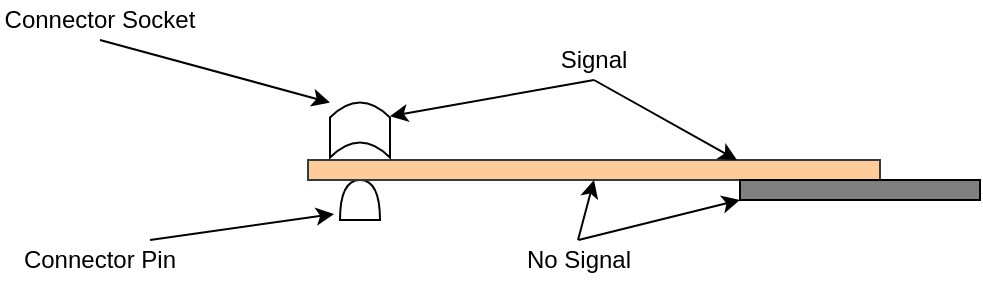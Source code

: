 <mxfile version="13.9.9" type="device"><diagram id="V__qYMXJIbYXR5lQu6gJ" name="Page-1"><mxGraphModel dx="946" dy="619" grid="1" gridSize="10" guides="1" tooltips="1" connect="1" arrows="1" fold="1" page="1" pageScale="1" pageWidth="827" pageHeight="1169" math="0" shadow="0"><root><mxCell id="0"/><mxCell id="1" parent="0"/><mxCell id="GUiUeIHkSHLnvCdxbpq_-1" value="" style="shape=or;whiteSpace=wrap;html=1;rotation=-90;" vertex="1" parent="1"><mxGeometry x="370" y="290" width="20" height="20" as="geometry"/></mxCell><mxCell id="GUiUeIHkSHLnvCdxbpq_-2" value="" style="shape=parallelogram;perimeter=parallelogramPerimeter;whiteSpace=wrap;html=1;fixedSize=1;size=-4;fillColor=#ffcc99;strokeColor=#36393d;" vertex="1" parent="1"><mxGeometry x="354" y="280" width="286" height="10" as="geometry"/></mxCell><mxCell id="GUiUeIHkSHLnvCdxbpq_-3" value="" style="rounded=0;whiteSpace=wrap;html=1;fillColor=#808080;" vertex="1" parent="1"><mxGeometry x="570" y="290" width="120" height="10" as="geometry"/></mxCell><mxCell id="GUiUeIHkSHLnvCdxbpq_-5" value="" style="shape=dataStorage;whiteSpace=wrap;html=1;fixedSize=1;rotation=90;size=7.5;" vertex="1" parent="1"><mxGeometry x="366.25" y="250" width="27.5" height="30" as="geometry"/></mxCell><mxCell id="GUiUeIHkSHLnvCdxbpq_-6" value="Signal" style="text;html=1;strokeColor=none;fillColor=none;align=center;verticalAlign=middle;whiteSpace=wrap;rounded=0;" vertex="1" parent="1"><mxGeometry x="477" y="220" width="40" height="20" as="geometry"/></mxCell><mxCell id="GUiUeIHkSHLnvCdxbpq_-7" value="" style="endArrow=classic;html=1;exitX=0.5;exitY=1;exitDx=0;exitDy=0;entryX=0.25;entryY=0;entryDx=0;entryDy=0;" edge="1" parent="1" source="GUiUeIHkSHLnvCdxbpq_-6" target="GUiUeIHkSHLnvCdxbpq_-5"><mxGeometry width="50" height="50" relative="1" as="geometry"><mxPoint x="390" y="340" as="sourcePoint"/><mxPoint x="440" y="290" as="targetPoint"/></mxGeometry></mxCell><mxCell id="GUiUeIHkSHLnvCdxbpq_-8" value="" style="endArrow=classic;html=1;exitX=0.5;exitY=1;exitDx=0;exitDy=0;entryX=0.75;entryY=0;entryDx=0;entryDy=0;" edge="1" parent="1" source="GUiUeIHkSHLnvCdxbpq_-6" target="GUiUeIHkSHLnvCdxbpq_-2"><mxGeometry width="50" height="50" relative="1" as="geometry"><mxPoint x="487" y="250" as="sourcePoint"/><mxPoint x="405" y="268.125" as="targetPoint"/></mxGeometry></mxCell><mxCell id="GUiUeIHkSHLnvCdxbpq_-12" value="No Signal" style="text;html=1;strokeColor=none;fillColor=none;align=center;verticalAlign=middle;whiteSpace=wrap;rounded=0;" vertex="1" parent="1"><mxGeometry x="460" y="320" width="58.5" height="20" as="geometry"/></mxCell><mxCell id="GUiUeIHkSHLnvCdxbpq_-13" value="" style="endArrow=classic;html=1;entryX=0.5;entryY=1;entryDx=0;entryDy=0;" edge="1" parent="1" target="GUiUeIHkSHLnvCdxbpq_-2"><mxGeometry width="50" height="50" relative="1" as="geometry"><mxPoint x="489" y="320" as="sourcePoint"/><mxPoint x="396.5" y="358.125" as="targetPoint"/></mxGeometry></mxCell><mxCell id="GUiUeIHkSHLnvCdxbpq_-14" value="" style="endArrow=classic;html=1;exitX=0.5;exitY=0;exitDx=0;exitDy=0;entryX=0;entryY=1;entryDx=0;entryDy=0;" edge="1" parent="1" source="GUiUeIHkSHLnvCdxbpq_-12" target="GUiUeIHkSHLnvCdxbpq_-3"><mxGeometry width="50" height="50" relative="1" as="geometry"><mxPoint x="488.5" y="350" as="sourcePoint"/><mxPoint x="570" y="380" as="targetPoint"/></mxGeometry></mxCell><mxCell id="GUiUeIHkSHLnvCdxbpq_-39" value="Connector Socket" style="text;html=1;strokeColor=none;fillColor=none;align=center;verticalAlign=middle;whiteSpace=wrap;rounded=0;" vertex="1" parent="1"><mxGeometry x="200" y="200" width="100" height="20" as="geometry"/></mxCell><mxCell id="GUiUeIHkSHLnvCdxbpq_-40" value="" style="endArrow=classic;html=1;exitX=0.5;exitY=1;exitDx=0;exitDy=0;entryX=0;entryY=1;entryDx=0;entryDy=0;" edge="1" parent="1" source="GUiUeIHkSHLnvCdxbpq_-39" target="GUiUeIHkSHLnvCdxbpq_-5"><mxGeometry width="50" height="50" relative="1" as="geometry"><mxPoint x="298.5" y="220" as="sourcePoint"/><mxPoint x="360" y="260" as="targetPoint"/></mxGeometry></mxCell><mxCell id="GUiUeIHkSHLnvCdxbpq_-43" value="Connector Pin" style="text;html=1;strokeColor=none;fillColor=none;align=center;verticalAlign=middle;whiteSpace=wrap;rounded=0;" vertex="1" parent="1"><mxGeometry x="200" y="320" width="100" height="20" as="geometry"/></mxCell><mxCell id="GUiUeIHkSHLnvCdxbpq_-45" value="" style="endArrow=classic;html=1;exitX=0.75;exitY=0;exitDx=0;exitDy=0;entryX=0.15;entryY=-0.15;entryDx=0;entryDy=0;entryPerimeter=0;" edge="1" parent="1" source="GUiUeIHkSHLnvCdxbpq_-43" target="GUiUeIHkSHLnvCdxbpq_-1"><mxGeometry width="50" height="50" relative="1" as="geometry"><mxPoint x="270" y="240" as="sourcePoint"/><mxPoint x="385" y="441.25" as="targetPoint"/></mxGeometry></mxCell></root></mxGraphModel></diagram></mxfile>